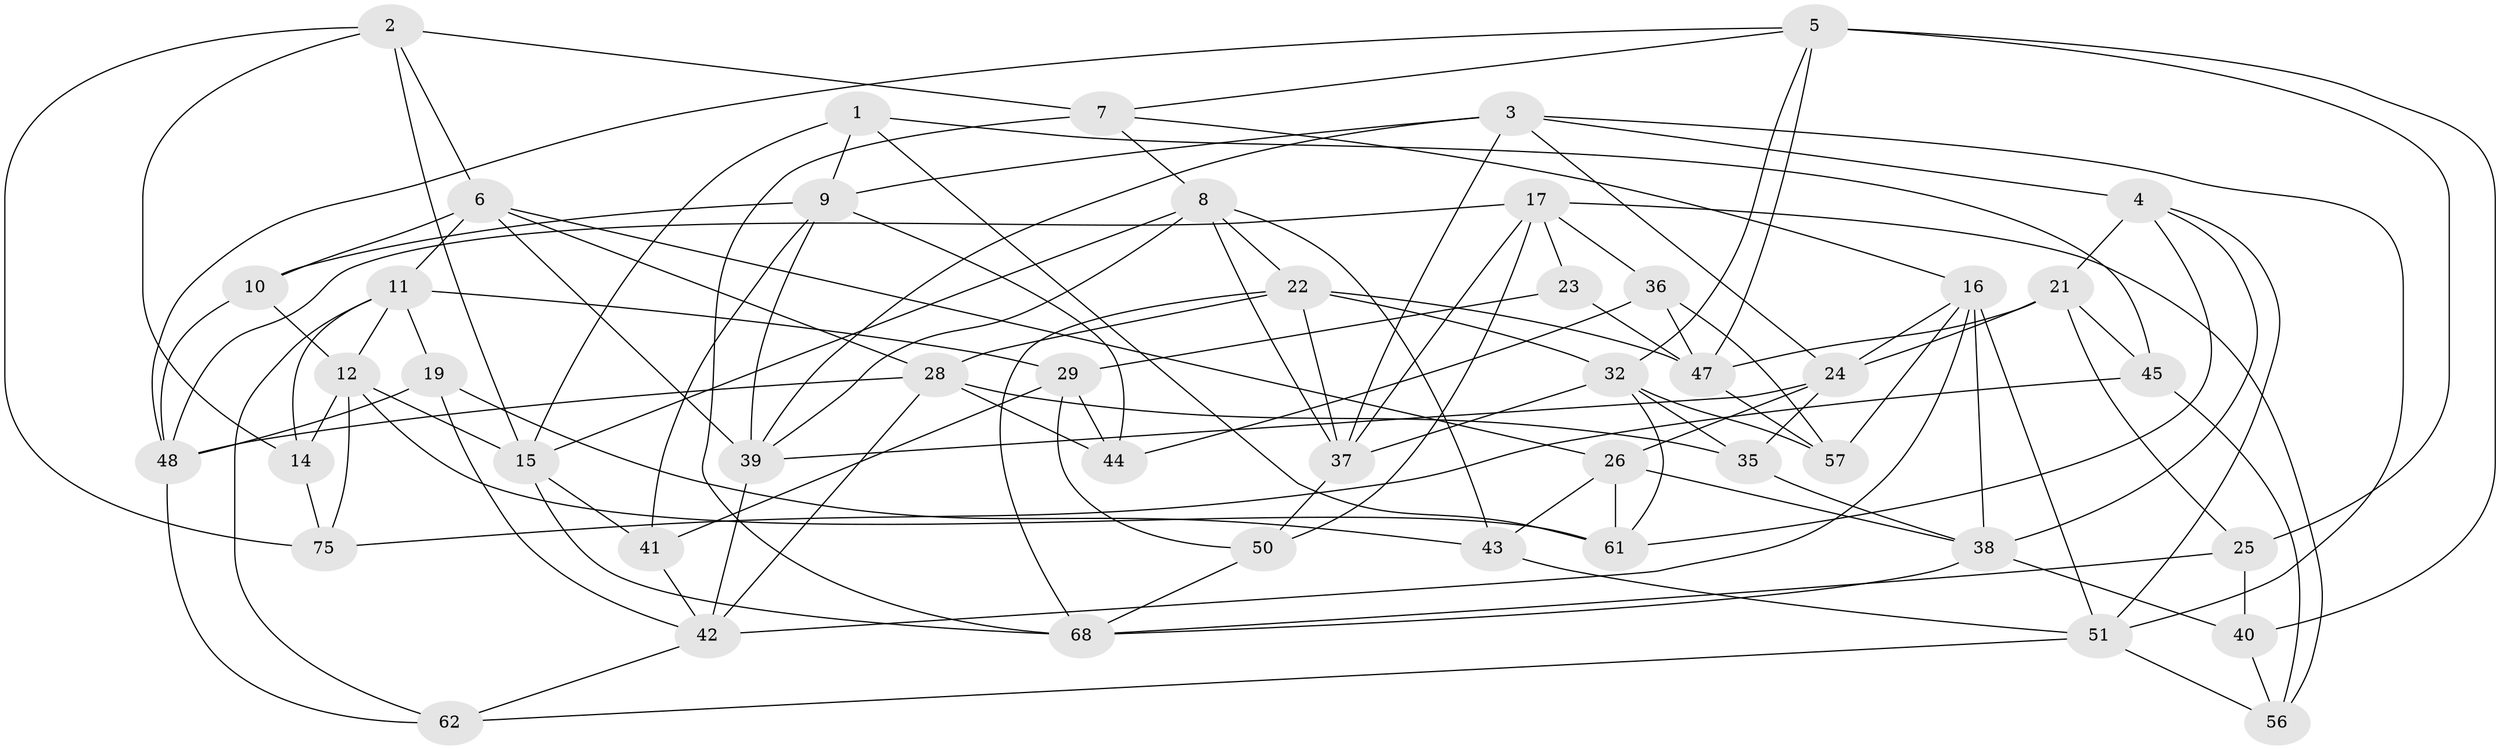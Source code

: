 // original degree distribution, {4: 1.0}
// Generated by graph-tools (version 1.1) at 2025/42/03/06/25 10:42:16]
// undirected, 47 vertices, 119 edges
graph export_dot {
graph [start="1"]
  node [color=gray90,style=filled];
  1;
  2 [super="+13"];
  3 [super="+27"];
  4 [super="+53"];
  5 [super="+55"];
  6 [super="+18"];
  7 [super="+72"];
  8 [super="+20"];
  9 [super="+69"];
  10;
  11 [super="+33"];
  12 [super="+54"];
  14;
  15 [super="+58"];
  16 [super="+34"];
  17 [super="+49"];
  19;
  21 [super="+65"];
  22 [super="+30"];
  23;
  24 [super="+76"];
  25;
  26 [super="+31"];
  28 [super="+60"];
  29 [super="+73"];
  32 [super="+64"];
  35;
  36;
  37 [super="+52"];
  38 [super="+67"];
  39 [super="+66"];
  40;
  41;
  42 [super="+46"];
  43;
  44;
  45;
  47 [super="+63"];
  48 [super="+59"];
  50;
  51 [super="+71"];
  56;
  57;
  61 [super="+74"];
  62;
  68 [super="+70"];
  75;
  1 -- 15;
  1 -- 45;
  1 -- 9;
  1 -- 61;
  2 -- 14;
  2 -- 75;
  2 -- 6;
  2 -- 15;
  2 -- 7 [weight=2];
  3 -- 39;
  3 -- 24;
  3 -- 37;
  3 -- 9;
  3 -- 4;
  3 -- 51;
  4 -- 21 [weight=2];
  4 -- 61;
  4 -- 51;
  4 -- 38;
  5 -- 32;
  5 -- 40;
  5 -- 48;
  5 -- 25;
  5 -- 47;
  5 -- 7;
  6 -- 39;
  6 -- 26;
  6 -- 28;
  6 -- 10;
  6 -- 11;
  7 -- 16;
  7 -- 8;
  7 -- 68;
  8 -- 43;
  8 -- 39;
  8 -- 15;
  8 -- 22;
  8 -- 37;
  9 -- 41;
  9 -- 10;
  9 -- 44;
  9 -- 39;
  10 -- 48;
  10 -- 12;
  11 -- 14;
  11 -- 29;
  11 -- 19;
  11 -- 12;
  11 -- 62;
  12 -- 75;
  12 -- 14;
  12 -- 61;
  12 -- 15;
  14 -- 75;
  15 -- 41;
  15 -- 68;
  16 -- 51;
  16 -- 24;
  16 -- 57;
  16 -- 42;
  16 -- 38;
  17 -- 56;
  17 -- 37;
  17 -- 36;
  17 -- 50;
  17 -- 23;
  17 -- 48;
  19 -- 48;
  19 -- 43;
  19 -- 42;
  21 -- 25;
  21 -- 47;
  21 -- 24;
  21 -- 45;
  22 -- 47;
  22 -- 32;
  22 -- 28;
  22 -- 37;
  22 -- 68;
  23 -- 29 [weight=2];
  23 -- 47;
  24 -- 26;
  24 -- 35;
  24 -- 39;
  25 -- 40;
  25 -- 68;
  26 -- 61 [weight=2];
  26 -- 43;
  26 -- 38;
  28 -- 35;
  28 -- 48;
  28 -- 42;
  28 -- 44;
  29 -- 41;
  29 -- 50;
  29 -- 44;
  32 -- 61;
  32 -- 37;
  32 -- 57;
  32 -- 35;
  35 -- 38;
  36 -- 47;
  36 -- 44;
  36 -- 57;
  37 -- 50;
  38 -- 68;
  38 -- 40;
  39 -- 42;
  40 -- 56;
  41 -- 42;
  42 -- 62;
  43 -- 51;
  45 -- 56;
  45 -- 75;
  47 -- 57;
  48 -- 62;
  50 -- 68;
  51 -- 56;
  51 -- 62;
}
